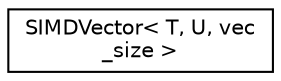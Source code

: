 digraph "Graphical Class Hierarchy"
{
  edge [fontname="Helvetica",fontsize="10",labelfontname="Helvetica",labelfontsize="10"];
  node [fontname="Helvetica",fontsize="10",shape=record];
  rankdir="LR";
  Node0 [label="SIMDVector\< T, U, vec\l_size \>",height=0.2,width=0.4,color="black", fillcolor="white", style="filled",URL="$struct_s_i_m_d_vector.html"];
}
